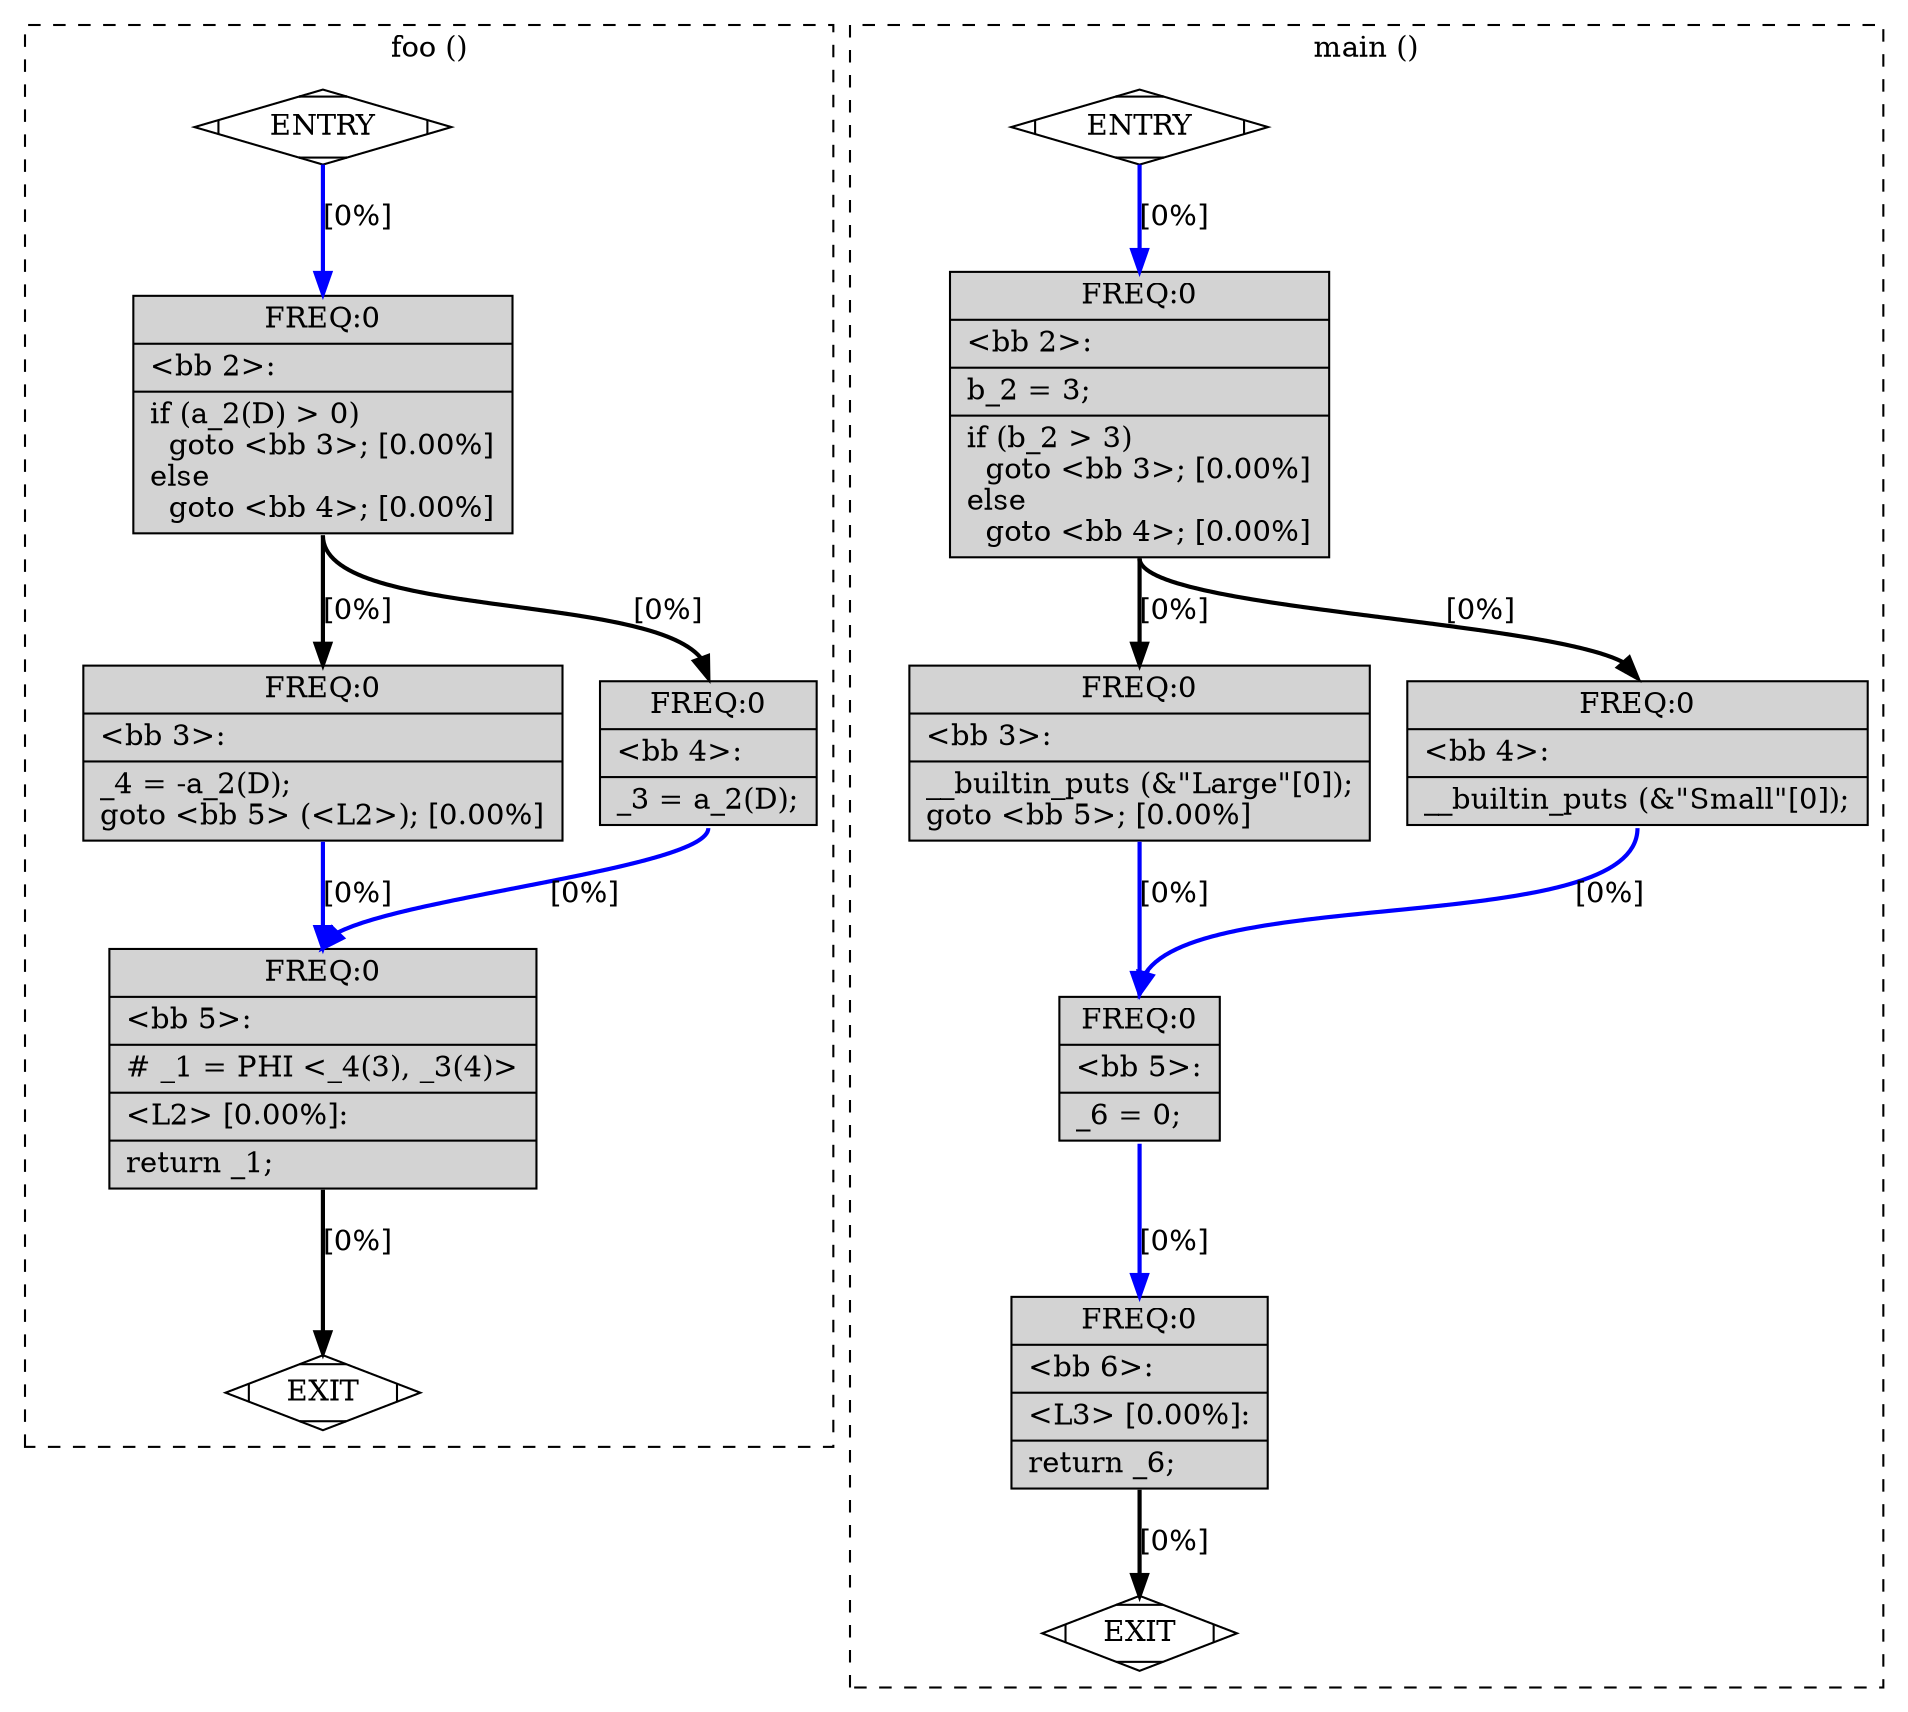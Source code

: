 digraph "test.c.049t.release_ssa" {
overlap=false;
subgraph "cluster_foo" {
	style="dashed";
	color="black";
	label="foo ()";
	fn_0_basic_block_0 [shape=Mdiamond,style=filled,fillcolor=white,label="ENTRY"];

	fn_0_basic_block_1 [shape=Mdiamond,style=filled,fillcolor=white,label="EXIT"];

	fn_0_basic_block_2 [shape=record,style=filled,fillcolor=lightgrey,label="{ FREQ:0 |\<bb\ 2\>:\l\
|if\ (a_2(D)\ \>\ 0)\l\
\ \ goto\ \<bb\ 3\>;\ [0.00%]\l\
else\l\
\ \ goto\ \<bb\ 4\>;\ [0.00%]\l\
}"];

	fn_0_basic_block_3 [shape=record,style=filled,fillcolor=lightgrey,label="{ FREQ:0 |\<bb\ 3\>:\l\
|_4\ =\ -a_2(D);\l\
goto\ \<bb\ 5\>\ (\<L2\>);\ [0.00%]\l\
}"];

	fn_0_basic_block_4 [shape=record,style=filled,fillcolor=lightgrey,label="{ FREQ:0 |\<bb\ 4\>:\l\
|_3\ =\ a_2(D);\l\
}"];

	fn_0_basic_block_5 [shape=record,style=filled,fillcolor=lightgrey,label="{ FREQ:0 |\<bb\ 5\>:\l\
|#\ _1\ =\ PHI\ \<_4(3),\ _3(4)\>\l\
|\<L2\>\ [0.00%]:\l\
|return\ _1;\l\
}"];

	fn_0_basic_block_0:s -> fn_0_basic_block_2:n [style="solid,bold",color=blue,weight=100,constraint=true, label="[0%]"];
	fn_0_basic_block_2:s -> fn_0_basic_block_3:n [style="solid,bold",color=black,weight=10,constraint=true, label="[0%]"];
	fn_0_basic_block_2:s -> fn_0_basic_block_4:n [style="solid,bold",color=black,weight=10,constraint=true, label="[0%]"];
	fn_0_basic_block_3:s -> fn_0_basic_block_5:n [style="solid,bold",color=blue,weight=100,constraint=true, label="[0%]"];
	fn_0_basic_block_4:s -> fn_0_basic_block_5:n [style="solid,bold",color=blue,weight=100,constraint=true, label="[0%]"];
	fn_0_basic_block_5:s -> fn_0_basic_block_1:n [style="solid,bold",color=black,weight=10,constraint=true, label="[0%]"];
	fn_0_basic_block_0:s -> fn_0_basic_block_1:n [style="invis",constraint=true];
}
subgraph "cluster_main" {
	style="dashed";
	color="black";
	label="main ()";
	fn_1_basic_block_0 [shape=Mdiamond,style=filled,fillcolor=white,label="ENTRY"];

	fn_1_basic_block_1 [shape=Mdiamond,style=filled,fillcolor=white,label="EXIT"];

	fn_1_basic_block_2 [shape=record,style=filled,fillcolor=lightgrey,label="{ FREQ:0 |\<bb\ 2\>:\l\
|b_2\ =\ 3;\l\
|if\ (b_2\ \>\ 3)\l\
\ \ goto\ \<bb\ 3\>;\ [0.00%]\l\
else\l\
\ \ goto\ \<bb\ 4\>;\ [0.00%]\l\
}"];

	fn_1_basic_block_3 [shape=record,style=filled,fillcolor=lightgrey,label="{ FREQ:0 |\<bb\ 3\>:\l\
|__builtin_puts\ (&\"Large\"[0]);\l\
goto\ \<bb\ 5\>;\ [0.00%]\l\
}"];

	fn_1_basic_block_4 [shape=record,style=filled,fillcolor=lightgrey,label="{ FREQ:0 |\<bb\ 4\>:\l\
|__builtin_puts\ (&\"Small\"[0]);\l\
}"];

	fn_1_basic_block_5 [shape=record,style=filled,fillcolor=lightgrey,label="{ FREQ:0 |\<bb\ 5\>:\l\
|_6\ =\ 0;\l\
}"];

	fn_1_basic_block_6 [shape=record,style=filled,fillcolor=lightgrey,label="{ FREQ:0 |\<bb\ 6\>:\l\
|\<L3\>\ [0.00%]:\l\
|return\ _6;\l\
}"];

	fn_1_basic_block_0:s -> fn_1_basic_block_2:n [style="solid,bold",color=blue,weight=100,constraint=true, label="[0%]"];
	fn_1_basic_block_2:s -> fn_1_basic_block_3:n [style="solid,bold",color=black,weight=10,constraint=true, label="[0%]"];
	fn_1_basic_block_2:s -> fn_1_basic_block_4:n [style="solid,bold",color=black,weight=10,constraint=true, label="[0%]"];
	fn_1_basic_block_3:s -> fn_1_basic_block_5:n [style="solid,bold",color=blue,weight=100,constraint=true, label="[0%]"];
	fn_1_basic_block_4:s -> fn_1_basic_block_5:n [style="solid,bold",color=blue,weight=100,constraint=true, label="[0%]"];
	fn_1_basic_block_5:s -> fn_1_basic_block_6:n [style="solid,bold",color=blue,weight=100,constraint=true, label="[0%]"];
	fn_1_basic_block_6:s -> fn_1_basic_block_1:n [style="solid,bold",color=black,weight=10,constraint=true, label="[0%]"];
	fn_1_basic_block_0:s -> fn_1_basic_block_1:n [style="invis",constraint=true];
}
}

